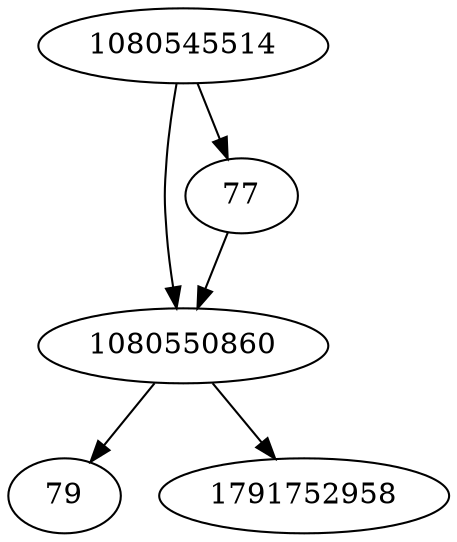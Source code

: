 strict digraph  {
1080545514;
1080550860;
77;
79;
1791752958;
1080545514 -> 1080550860;
1080545514 -> 77;
1080550860 -> 1791752958;
1080550860 -> 79;
77 -> 1080550860;
}
